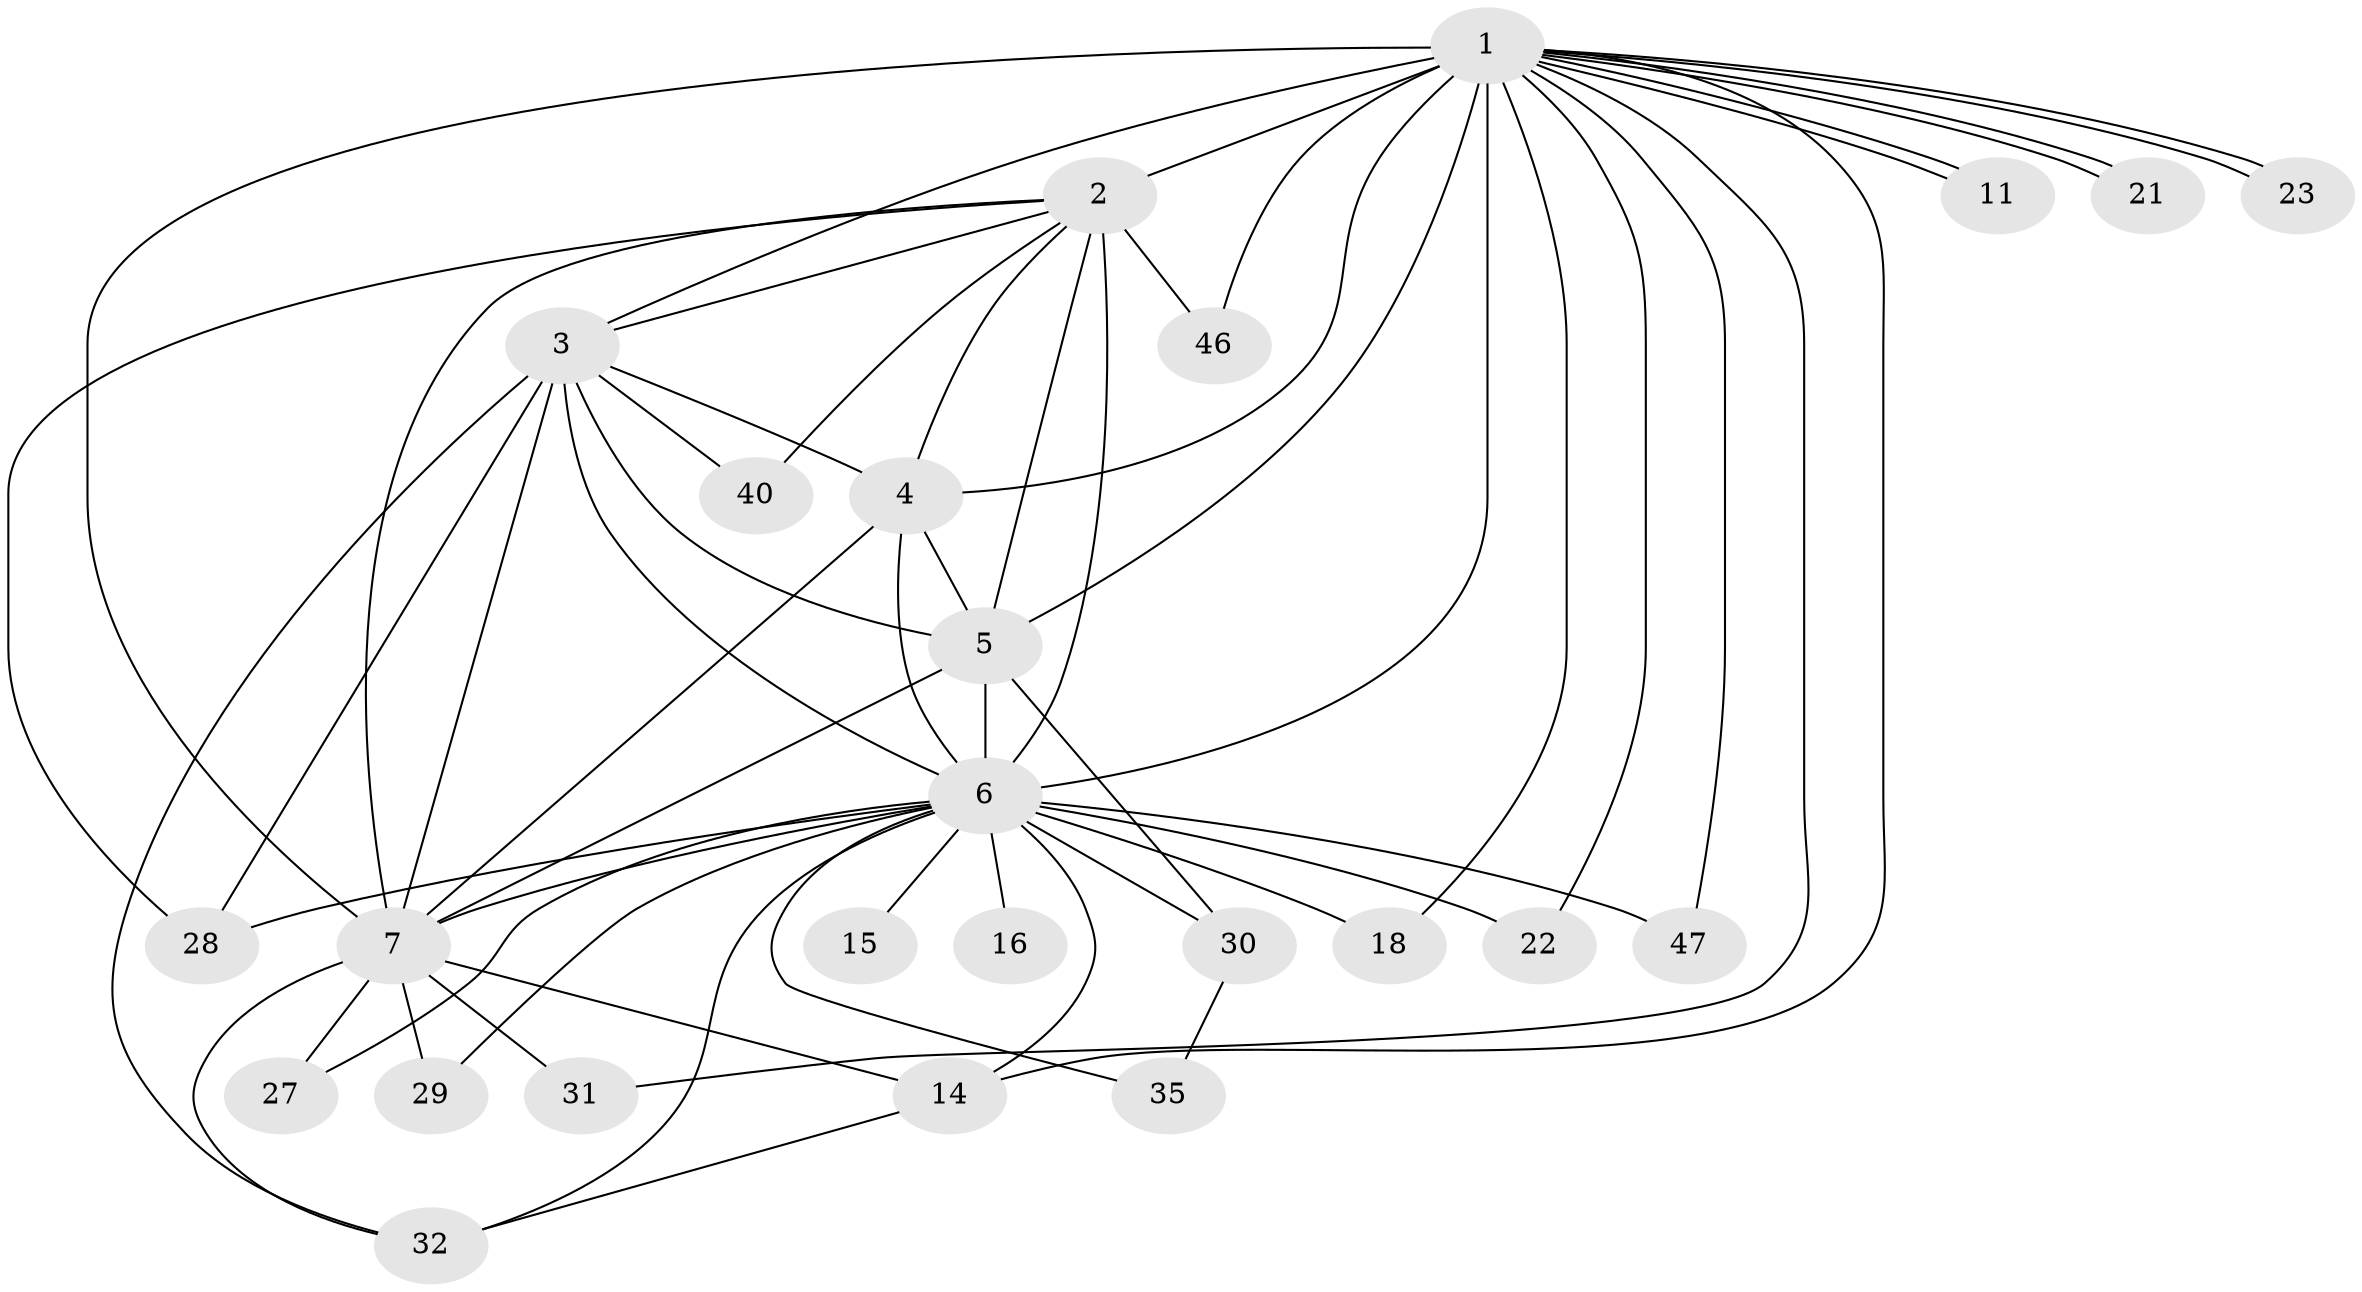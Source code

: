 // original degree distribution, {28: 0.02, 15: 0.02, 13: 0.04, 9: 0.02, 10: 0.02, 16: 0.02, 18: 0.02, 12: 0.02, 22: 0.02, 2: 0.58, 4: 0.06, 3: 0.16}
// Generated by graph-tools (version 1.1) at 2025/13/03/09/25 04:13:47]
// undirected, 25 vertices, 59 edges
graph export_dot {
graph [start="1"]
  node [color=gray90,style=filled];
  1;
  2;
  3;
  4;
  5;
  6 [super="+10+37+50+45+9+24+8+12"];
  7 [super="+34+20"];
  11;
  14 [super="+26"];
  15;
  16;
  18;
  21;
  22;
  23;
  27;
  28 [super="+44"];
  29;
  30;
  31;
  32 [super="+39+33"];
  35;
  40;
  46;
  47;
  1 -- 2;
  1 -- 3;
  1 -- 4;
  1 -- 5;
  1 -- 6 [weight=9];
  1 -- 7 [weight=3];
  1 -- 11;
  1 -- 11;
  1 -- 18;
  1 -- 21;
  1 -- 21;
  1 -- 22;
  1 -- 23;
  1 -- 23;
  1 -- 31;
  1 -- 46;
  1 -- 47;
  1 -- 14;
  2 -- 3;
  2 -- 4;
  2 -- 5;
  2 -- 6 [weight=7];
  2 -- 7;
  2 -- 28;
  2 -- 40;
  2 -- 46;
  3 -- 4;
  3 -- 5;
  3 -- 6 [weight=5];
  3 -- 7;
  3 -- 40;
  3 -- 28;
  3 -- 32;
  4 -- 5;
  4 -- 6 [weight=4];
  4 -- 7;
  5 -- 6 [weight=4];
  5 -- 7;
  5 -- 30;
  6 -- 7 [weight=5];
  6 -- 28;
  6 -- 14;
  6 -- 15;
  6 -- 16 [weight=2];
  6 -- 18;
  6 -- 22;
  6 -- 29;
  6 -- 30;
  6 -- 32;
  6 -- 47;
  6 -- 35;
  6 -- 27;
  7 -- 14;
  7 -- 27;
  7 -- 29;
  7 -- 31;
  7 -- 32;
  14 -- 32;
  30 -- 35;
}
